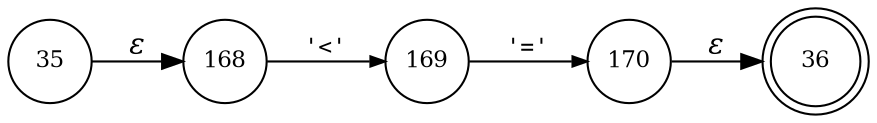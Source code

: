 digraph ATN {
rankdir=LR;
s36[fontsize=11, label="36", shape=doublecircle, fixedsize=true, width=.6];
s170[fontsize=11,label="170", shape=circle, fixedsize=true, width=.55, peripheries=1];
s35[fontsize=11,label="35", shape=circle, fixedsize=true, width=.55, peripheries=1];
s169[fontsize=11,label="169", shape=circle, fixedsize=true, width=.55, peripheries=1];
s168[fontsize=11,label="168", shape=circle, fixedsize=true, width=.55, peripheries=1];
s35 -> s168 [fontname="Times-Italic", label="&epsilon;"];
s168 -> s169 [fontsize=11, fontname="Courier", arrowsize=.7, label = "'<'", arrowhead = normal];
s169 -> s170 [fontsize=11, fontname="Courier", arrowsize=.7, label = "'='", arrowhead = normal];
s170 -> s36 [fontname="Times-Italic", label="&epsilon;"];
}